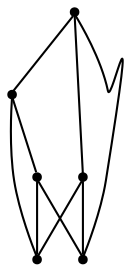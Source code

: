 graph {
  node [shape=point,comment="{\"directed\":false,\"doi\":\"10.1007/978-3-642-00219-9_38\",\"figure\":\"1\"}"]

  v0 [pos="1011.9400014478107,663.2202516960374"]
  v1 [pos="975.0375659499057,903.3075498638731"]
  v2 [pos="847.6928644579509,768.5710217100201"]
  v3 [pos="654.6743575694949,896.6175722526781"]
  v4 [pos="790.0875170685523,847.8499213016394"]
  v5 [pos="642.8530388765556,662.3449691310072"]

  v0 -- v1 [id="-1",pos="1011.9400014478107,663.2202516960374 1048.9258182969204,630.6167711662523 1057.2945573318837,881.8204504764441 975.0375659499057,903.3075498638731"]
  v5 -- v0 [id="-2",pos="642.8530388765556,662.3449691310072 667.6673417202262,612.2934601754853 999.8935753755791,618.9667742180101 1011.9400014478107,663.2202516960374"]
  v3 -- v4 [id="-3",pos="654.6743575694949,896.6175722526781 662.5635504434275,893.8917431455669 757.9052422811818,837.0834751013552 790.0875170685523,847.8499213016394"]
  v3 -- v5 [id="-4",pos="654.6743575694949,896.6175722526781 621.1994650552439,890.161139008493 612.2678303208462,695.0943512887665 642.8530388765556,662.3449691310072"]
  v4 -- v1 [id="-5",pos="790.0875170685523,847.8499213016394 812.1247532689293,845.8826025760534 965.7264999389648,895.0129087505918 975.0375659499057,903.3075498638731"]
  v2 -- v5 [id="-6",pos="847.6928644579509,768.5710217100201 831.5725547258244,762.2312334465257 655.5708422993505,720.0159266616358 642.8530388765556,662.3449691310072"]
  v2 -- v4 [id="-7",pos="847.6928644579509,768.5710217100201 834.4205002895621,780.6211987119732 801.7503443873205,846.5951927416252 790.0875170685523,847.8499213016394"]
  v1 -- v3 [id="-8",pos="975.0375659499057,903.3075498638731 973.3279778413994,925.2739494554924 673.6009380961573,966.5263309363162 654.6743575694949,896.6175722526781"]
  v0 -- v2 [id="-9",pos="1011.9400014478107,663.2202516960374 1030.6706151208211,648.2480988473602 923.38251665692,783.9640886711351 847.6928644579509,768.5710217100201"]
}
